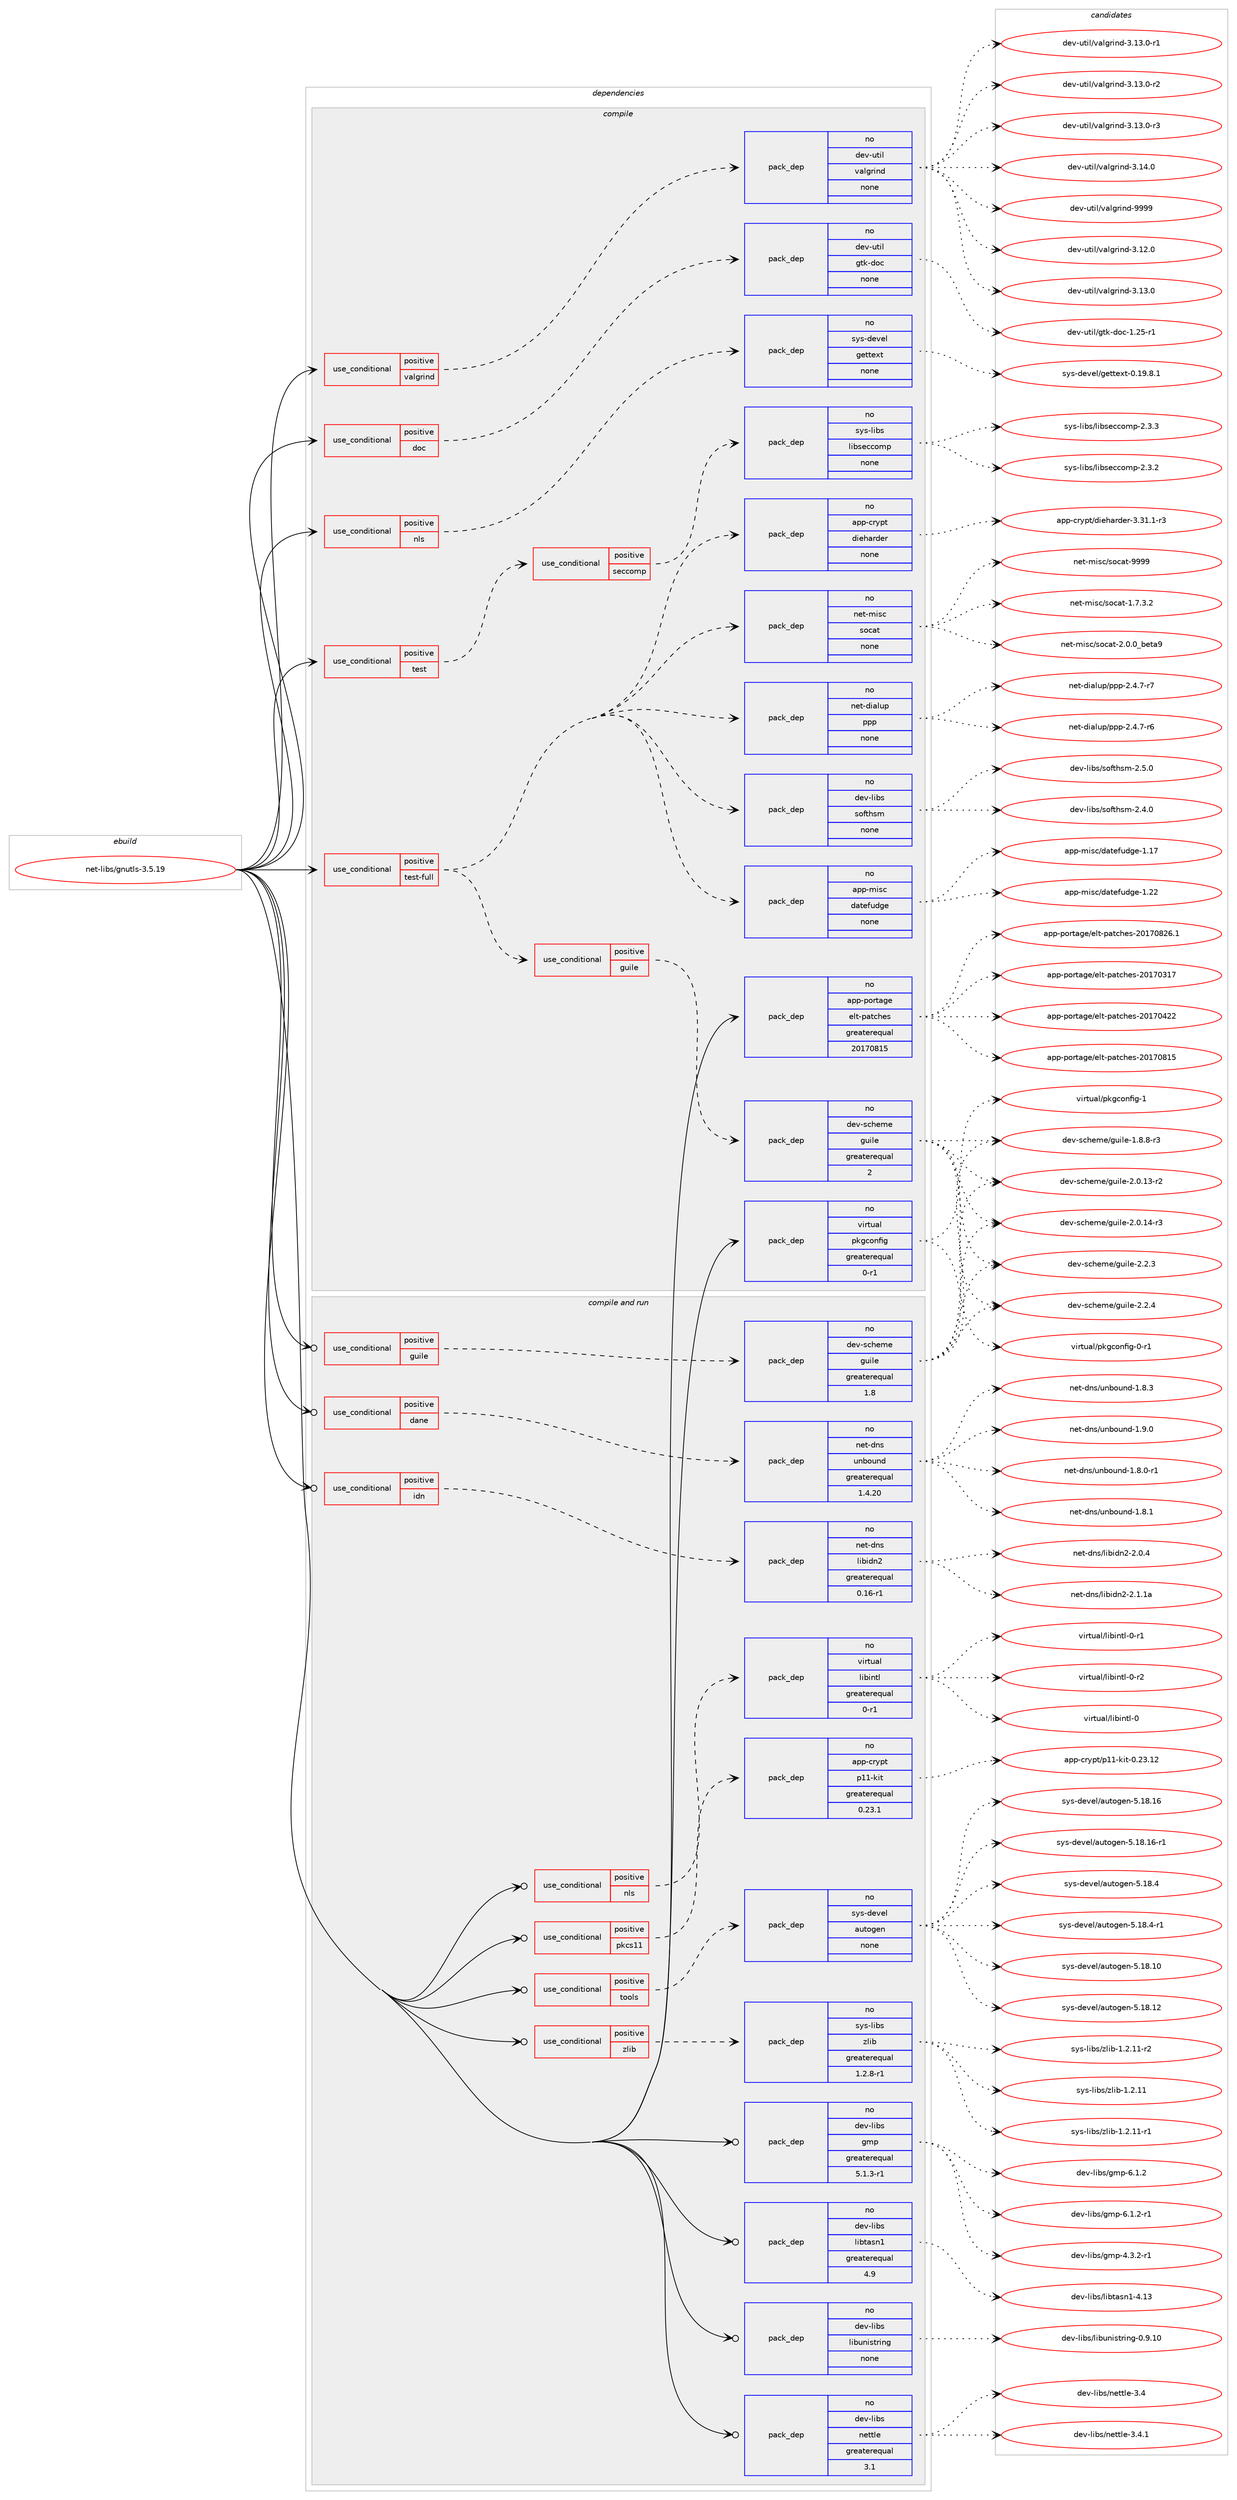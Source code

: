 digraph prolog {

# *************
# Graph options
# *************

newrank=true;
concentrate=true;
compound=true;
graph [rankdir=LR,fontname=Helvetica,fontsize=10,ranksep=1.5];#, ranksep=2.5, nodesep=0.2];
edge  [arrowhead=vee];
node  [fontname=Helvetica,fontsize=10];

# **********
# The ebuild
# **********

subgraph cluster_leftcol {
color=gray;
rank=same;
label=<<i>ebuild</i>>;
id [label="net-libs/gnutls-3.5.19", color=red, width=4, href="../net-libs/gnutls-3.5.19.svg"];
}

# ****************
# The dependencies
# ****************

subgraph cluster_midcol {
color=gray;
label=<<i>dependencies</i>>;
subgraph cluster_compile {
fillcolor="#eeeeee";
style=filled;
label=<<i>compile</i>>;
subgraph cond445964 {
dependency1658531 [label=<<TABLE BORDER="0" CELLBORDER="1" CELLSPACING="0" CELLPADDING="4"><TR><TD ROWSPAN="3" CELLPADDING="10">use_conditional</TD></TR><TR><TD>positive</TD></TR><TR><TD>doc</TD></TR></TABLE>>, shape=none, color=red];
subgraph pack1185688 {
dependency1658532 [label=<<TABLE BORDER="0" CELLBORDER="1" CELLSPACING="0" CELLPADDING="4" WIDTH="220"><TR><TD ROWSPAN="6" CELLPADDING="30">pack_dep</TD></TR><TR><TD WIDTH="110">no</TD></TR><TR><TD>dev-util</TD></TR><TR><TD>gtk-doc</TD></TR><TR><TD>none</TD></TR><TR><TD></TD></TR></TABLE>>, shape=none, color=blue];
}
dependency1658531:e -> dependency1658532:w [weight=20,style="dashed",arrowhead="vee"];
}
id:e -> dependency1658531:w [weight=20,style="solid",arrowhead="vee"];
subgraph cond445965 {
dependency1658533 [label=<<TABLE BORDER="0" CELLBORDER="1" CELLSPACING="0" CELLPADDING="4"><TR><TD ROWSPAN="3" CELLPADDING="10">use_conditional</TD></TR><TR><TD>positive</TD></TR><TR><TD>nls</TD></TR></TABLE>>, shape=none, color=red];
subgraph pack1185689 {
dependency1658534 [label=<<TABLE BORDER="0" CELLBORDER="1" CELLSPACING="0" CELLPADDING="4" WIDTH="220"><TR><TD ROWSPAN="6" CELLPADDING="30">pack_dep</TD></TR><TR><TD WIDTH="110">no</TD></TR><TR><TD>sys-devel</TD></TR><TR><TD>gettext</TD></TR><TR><TD>none</TD></TR><TR><TD></TD></TR></TABLE>>, shape=none, color=blue];
}
dependency1658533:e -> dependency1658534:w [weight=20,style="dashed",arrowhead="vee"];
}
id:e -> dependency1658533:w [weight=20,style="solid",arrowhead="vee"];
subgraph cond445966 {
dependency1658535 [label=<<TABLE BORDER="0" CELLBORDER="1" CELLSPACING="0" CELLPADDING="4"><TR><TD ROWSPAN="3" CELLPADDING="10">use_conditional</TD></TR><TR><TD>positive</TD></TR><TR><TD>test</TD></TR></TABLE>>, shape=none, color=red];
subgraph cond445967 {
dependency1658536 [label=<<TABLE BORDER="0" CELLBORDER="1" CELLSPACING="0" CELLPADDING="4"><TR><TD ROWSPAN="3" CELLPADDING="10">use_conditional</TD></TR><TR><TD>positive</TD></TR><TR><TD>seccomp</TD></TR></TABLE>>, shape=none, color=red];
subgraph pack1185690 {
dependency1658537 [label=<<TABLE BORDER="0" CELLBORDER="1" CELLSPACING="0" CELLPADDING="4" WIDTH="220"><TR><TD ROWSPAN="6" CELLPADDING="30">pack_dep</TD></TR><TR><TD WIDTH="110">no</TD></TR><TR><TD>sys-libs</TD></TR><TR><TD>libseccomp</TD></TR><TR><TD>none</TD></TR><TR><TD></TD></TR></TABLE>>, shape=none, color=blue];
}
dependency1658536:e -> dependency1658537:w [weight=20,style="dashed",arrowhead="vee"];
}
dependency1658535:e -> dependency1658536:w [weight=20,style="dashed",arrowhead="vee"];
}
id:e -> dependency1658535:w [weight=20,style="solid",arrowhead="vee"];
subgraph cond445968 {
dependency1658538 [label=<<TABLE BORDER="0" CELLBORDER="1" CELLSPACING="0" CELLPADDING="4"><TR><TD ROWSPAN="3" CELLPADDING="10">use_conditional</TD></TR><TR><TD>positive</TD></TR><TR><TD>test-full</TD></TR></TABLE>>, shape=none, color=red];
subgraph cond445969 {
dependency1658539 [label=<<TABLE BORDER="0" CELLBORDER="1" CELLSPACING="0" CELLPADDING="4"><TR><TD ROWSPAN="3" CELLPADDING="10">use_conditional</TD></TR><TR><TD>positive</TD></TR><TR><TD>guile</TD></TR></TABLE>>, shape=none, color=red];
subgraph pack1185691 {
dependency1658540 [label=<<TABLE BORDER="0" CELLBORDER="1" CELLSPACING="0" CELLPADDING="4" WIDTH="220"><TR><TD ROWSPAN="6" CELLPADDING="30">pack_dep</TD></TR><TR><TD WIDTH="110">no</TD></TR><TR><TD>dev-scheme</TD></TR><TR><TD>guile</TD></TR><TR><TD>greaterequal</TD></TR><TR><TD>2</TD></TR></TABLE>>, shape=none, color=blue];
}
dependency1658539:e -> dependency1658540:w [weight=20,style="dashed",arrowhead="vee"];
}
dependency1658538:e -> dependency1658539:w [weight=20,style="dashed",arrowhead="vee"];
subgraph pack1185692 {
dependency1658541 [label=<<TABLE BORDER="0" CELLBORDER="1" CELLSPACING="0" CELLPADDING="4" WIDTH="220"><TR><TD ROWSPAN="6" CELLPADDING="30">pack_dep</TD></TR><TR><TD WIDTH="110">no</TD></TR><TR><TD>app-crypt</TD></TR><TR><TD>dieharder</TD></TR><TR><TD>none</TD></TR><TR><TD></TD></TR></TABLE>>, shape=none, color=blue];
}
dependency1658538:e -> dependency1658541:w [weight=20,style="dashed",arrowhead="vee"];
subgraph pack1185693 {
dependency1658542 [label=<<TABLE BORDER="0" CELLBORDER="1" CELLSPACING="0" CELLPADDING="4" WIDTH="220"><TR><TD ROWSPAN="6" CELLPADDING="30">pack_dep</TD></TR><TR><TD WIDTH="110">no</TD></TR><TR><TD>app-misc</TD></TR><TR><TD>datefudge</TD></TR><TR><TD>none</TD></TR><TR><TD></TD></TR></TABLE>>, shape=none, color=blue];
}
dependency1658538:e -> dependency1658542:w [weight=20,style="dashed",arrowhead="vee"];
subgraph pack1185694 {
dependency1658543 [label=<<TABLE BORDER="0" CELLBORDER="1" CELLSPACING="0" CELLPADDING="4" WIDTH="220"><TR><TD ROWSPAN="6" CELLPADDING="30">pack_dep</TD></TR><TR><TD WIDTH="110">no</TD></TR><TR><TD>dev-libs</TD></TR><TR><TD>softhsm</TD></TR><TR><TD>none</TD></TR><TR><TD></TD></TR></TABLE>>, shape=none, color=blue];
}
dependency1658538:e -> dependency1658543:w [weight=20,style="dashed",arrowhead="vee"];
subgraph pack1185695 {
dependency1658544 [label=<<TABLE BORDER="0" CELLBORDER="1" CELLSPACING="0" CELLPADDING="4" WIDTH="220"><TR><TD ROWSPAN="6" CELLPADDING="30">pack_dep</TD></TR><TR><TD WIDTH="110">no</TD></TR><TR><TD>net-dialup</TD></TR><TR><TD>ppp</TD></TR><TR><TD>none</TD></TR><TR><TD></TD></TR></TABLE>>, shape=none, color=blue];
}
dependency1658538:e -> dependency1658544:w [weight=20,style="dashed",arrowhead="vee"];
subgraph pack1185696 {
dependency1658545 [label=<<TABLE BORDER="0" CELLBORDER="1" CELLSPACING="0" CELLPADDING="4" WIDTH="220"><TR><TD ROWSPAN="6" CELLPADDING="30">pack_dep</TD></TR><TR><TD WIDTH="110">no</TD></TR><TR><TD>net-misc</TD></TR><TR><TD>socat</TD></TR><TR><TD>none</TD></TR><TR><TD></TD></TR></TABLE>>, shape=none, color=blue];
}
dependency1658538:e -> dependency1658545:w [weight=20,style="dashed",arrowhead="vee"];
}
id:e -> dependency1658538:w [weight=20,style="solid",arrowhead="vee"];
subgraph cond445970 {
dependency1658546 [label=<<TABLE BORDER="0" CELLBORDER="1" CELLSPACING="0" CELLPADDING="4"><TR><TD ROWSPAN="3" CELLPADDING="10">use_conditional</TD></TR><TR><TD>positive</TD></TR><TR><TD>valgrind</TD></TR></TABLE>>, shape=none, color=red];
subgraph pack1185697 {
dependency1658547 [label=<<TABLE BORDER="0" CELLBORDER="1" CELLSPACING="0" CELLPADDING="4" WIDTH="220"><TR><TD ROWSPAN="6" CELLPADDING="30">pack_dep</TD></TR><TR><TD WIDTH="110">no</TD></TR><TR><TD>dev-util</TD></TR><TR><TD>valgrind</TD></TR><TR><TD>none</TD></TR><TR><TD></TD></TR></TABLE>>, shape=none, color=blue];
}
dependency1658546:e -> dependency1658547:w [weight=20,style="dashed",arrowhead="vee"];
}
id:e -> dependency1658546:w [weight=20,style="solid",arrowhead="vee"];
subgraph pack1185698 {
dependency1658548 [label=<<TABLE BORDER="0" CELLBORDER="1" CELLSPACING="0" CELLPADDING="4" WIDTH="220"><TR><TD ROWSPAN="6" CELLPADDING="30">pack_dep</TD></TR><TR><TD WIDTH="110">no</TD></TR><TR><TD>app-portage</TD></TR><TR><TD>elt-patches</TD></TR><TR><TD>greaterequal</TD></TR><TR><TD>20170815</TD></TR></TABLE>>, shape=none, color=blue];
}
id:e -> dependency1658548:w [weight=20,style="solid",arrowhead="vee"];
subgraph pack1185699 {
dependency1658549 [label=<<TABLE BORDER="0" CELLBORDER="1" CELLSPACING="0" CELLPADDING="4" WIDTH="220"><TR><TD ROWSPAN="6" CELLPADDING="30">pack_dep</TD></TR><TR><TD WIDTH="110">no</TD></TR><TR><TD>virtual</TD></TR><TR><TD>pkgconfig</TD></TR><TR><TD>greaterequal</TD></TR><TR><TD>0-r1</TD></TR></TABLE>>, shape=none, color=blue];
}
id:e -> dependency1658549:w [weight=20,style="solid",arrowhead="vee"];
}
subgraph cluster_compileandrun {
fillcolor="#eeeeee";
style=filled;
label=<<i>compile and run</i>>;
subgraph cond445971 {
dependency1658550 [label=<<TABLE BORDER="0" CELLBORDER="1" CELLSPACING="0" CELLPADDING="4"><TR><TD ROWSPAN="3" CELLPADDING="10">use_conditional</TD></TR><TR><TD>positive</TD></TR><TR><TD>dane</TD></TR></TABLE>>, shape=none, color=red];
subgraph pack1185700 {
dependency1658551 [label=<<TABLE BORDER="0" CELLBORDER="1" CELLSPACING="0" CELLPADDING="4" WIDTH="220"><TR><TD ROWSPAN="6" CELLPADDING="30">pack_dep</TD></TR><TR><TD WIDTH="110">no</TD></TR><TR><TD>net-dns</TD></TR><TR><TD>unbound</TD></TR><TR><TD>greaterequal</TD></TR><TR><TD>1.4.20</TD></TR></TABLE>>, shape=none, color=blue];
}
dependency1658550:e -> dependency1658551:w [weight=20,style="dashed",arrowhead="vee"];
}
id:e -> dependency1658550:w [weight=20,style="solid",arrowhead="odotvee"];
subgraph cond445972 {
dependency1658552 [label=<<TABLE BORDER="0" CELLBORDER="1" CELLSPACING="0" CELLPADDING="4"><TR><TD ROWSPAN="3" CELLPADDING="10">use_conditional</TD></TR><TR><TD>positive</TD></TR><TR><TD>guile</TD></TR></TABLE>>, shape=none, color=red];
subgraph pack1185701 {
dependency1658553 [label=<<TABLE BORDER="0" CELLBORDER="1" CELLSPACING="0" CELLPADDING="4" WIDTH="220"><TR><TD ROWSPAN="6" CELLPADDING="30">pack_dep</TD></TR><TR><TD WIDTH="110">no</TD></TR><TR><TD>dev-scheme</TD></TR><TR><TD>guile</TD></TR><TR><TD>greaterequal</TD></TR><TR><TD>1.8</TD></TR></TABLE>>, shape=none, color=blue];
}
dependency1658552:e -> dependency1658553:w [weight=20,style="dashed",arrowhead="vee"];
}
id:e -> dependency1658552:w [weight=20,style="solid",arrowhead="odotvee"];
subgraph cond445973 {
dependency1658554 [label=<<TABLE BORDER="0" CELLBORDER="1" CELLSPACING="0" CELLPADDING="4"><TR><TD ROWSPAN="3" CELLPADDING="10">use_conditional</TD></TR><TR><TD>positive</TD></TR><TR><TD>idn</TD></TR></TABLE>>, shape=none, color=red];
subgraph pack1185702 {
dependency1658555 [label=<<TABLE BORDER="0" CELLBORDER="1" CELLSPACING="0" CELLPADDING="4" WIDTH="220"><TR><TD ROWSPAN="6" CELLPADDING="30">pack_dep</TD></TR><TR><TD WIDTH="110">no</TD></TR><TR><TD>net-dns</TD></TR><TR><TD>libidn2</TD></TR><TR><TD>greaterequal</TD></TR><TR><TD>0.16-r1</TD></TR></TABLE>>, shape=none, color=blue];
}
dependency1658554:e -> dependency1658555:w [weight=20,style="dashed",arrowhead="vee"];
}
id:e -> dependency1658554:w [weight=20,style="solid",arrowhead="odotvee"];
subgraph cond445974 {
dependency1658556 [label=<<TABLE BORDER="0" CELLBORDER="1" CELLSPACING="0" CELLPADDING="4"><TR><TD ROWSPAN="3" CELLPADDING="10">use_conditional</TD></TR><TR><TD>positive</TD></TR><TR><TD>nls</TD></TR></TABLE>>, shape=none, color=red];
subgraph pack1185703 {
dependency1658557 [label=<<TABLE BORDER="0" CELLBORDER="1" CELLSPACING="0" CELLPADDING="4" WIDTH="220"><TR><TD ROWSPAN="6" CELLPADDING="30">pack_dep</TD></TR><TR><TD WIDTH="110">no</TD></TR><TR><TD>virtual</TD></TR><TR><TD>libintl</TD></TR><TR><TD>greaterequal</TD></TR><TR><TD>0-r1</TD></TR></TABLE>>, shape=none, color=blue];
}
dependency1658556:e -> dependency1658557:w [weight=20,style="dashed",arrowhead="vee"];
}
id:e -> dependency1658556:w [weight=20,style="solid",arrowhead="odotvee"];
subgraph cond445975 {
dependency1658558 [label=<<TABLE BORDER="0" CELLBORDER="1" CELLSPACING="0" CELLPADDING="4"><TR><TD ROWSPAN="3" CELLPADDING="10">use_conditional</TD></TR><TR><TD>positive</TD></TR><TR><TD>pkcs11</TD></TR></TABLE>>, shape=none, color=red];
subgraph pack1185704 {
dependency1658559 [label=<<TABLE BORDER="0" CELLBORDER="1" CELLSPACING="0" CELLPADDING="4" WIDTH="220"><TR><TD ROWSPAN="6" CELLPADDING="30">pack_dep</TD></TR><TR><TD WIDTH="110">no</TD></TR><TR><TD>app-crypt</TD></TR><TR><TD>p11-kit</TD></TR><TR><TD>greaterequal</TD></TR><TR><TD>0.23.1</TD></TR></TABLE>>, shape=none, color=blue];
}
dependency1658558:e -> dependency1658559:w [weight=20,style="dashed",arrowhead="vee"];
}
id:e -> dependency1658558:w [weight=20,style="solid",arrowhead="odotvee"];
subgraph cond445976 {
dependency1658560 [label=<<TABLE BORDER="0" CELLBORDER="1" CELLSPACING="0" CELLPADDING="4"><TR><TD ROWSPAN="3" CELLPADDING="10">use_conditional</TD></TR><TR><TD>positive</TD></TR><TR><TD>tools</TD></TR></TABLE>>, shape=none, color=red];
subgraph pack1185705 {
dependency1658561 [label=<<TABLE BORDER="0" CELLBORDER="1" CELLSPACING="0" CELLPADDING="4" WIDTH="220"><TR><TD ROWSPAN="6" CELLPADDING="30">pack_dep</TD></TR><TR><TD WIDTH="110">no</TD></TR><TR><TD>sys-devel</TD></TR><TR><TD>autogen</TD></TR><TR><TD>none</TD></TR><TR><TD></TD></TR></TABLE>>, shape=none, color=blue];
}
dependency1658560:e -> dependency1658561:w [weight=20,style="dashed",arrowhead="vee"];
}
id:e -> dependency1658560:w [weight=20,style="solid",arrowhead="odotvee"];
subgraph cond445977 {
dependency1658562 [label=<<TABLE BORDER="0" CELLBORDER="1" CELLSPACING="0" CELLPADDING="4"><TR><TD ROWSPAN="3" CELLPADDING="10">use_conditional</TD></TR><TR><TD>positive</TD></TR><TR><TD>zlib</TD></TR></TABLE>>, shape=none, color=red];
subgraph pack1185706 {
dependency1658563 [label=<<TABLE BORDER="0" CELLBORDER="1" CELLSPACING="0" CELLPADDING="4" WIDTH="220"><TR><TD ROWSPAN="6" CELLPADDING="30">pack_dep</TD></TR><TR><TD WIDTH="110">no</TD></TR><TR><TD>sys-libs</TD></TR><TR><TD>zlib</TD></TR><TR><TD>greaterequal</TD></TR><TR><TD>1.2.8-r1</TD></TR></TABLE>>, shape=none, color=blue];
}
dependency1658562:e -> dependency1658563:w [weight=20,style="dashed",arrowhead="vee"];
}
id:e -> dependency1658562:w [weight=20,style="solid",arrowhead="odotvee"];
subgraph pack1185707 {
dependency1658564 [label=<<TABLE BORDER="0" CELLBORDER="1" CELLSPACING="0" CELLPADDING="4" WIDTH="220"><TR><TD ROWSPAN="6" CELLPADDING="30">pack_dep</TD></TR><TR><TD WIDTH="110">no</TD></TR><TR><TD>dev-libs</TD></TR><TR><TD>gmp</TD></TR><TR><TD>greaterequal</TD></TR><TR><TD>5.1.3-r1</TD></TR></TABLE>>, shape=none, color=blue];
}
id:e -> dependency1658564:w [weight=20,style="solid",arrowhead="odotvee"];
subgraph pack1185708 {
dependency1658565 [label=<<TABLE BORDER="0" CELLBORDER="1" CELLSPACING="0" CELLPADDING="4" WIDTH="220"><TR><TD ROWSPAN="6" CELLPADDING="30">pack_dep</TD></TR><TR><TD WIDTH="110">no</TD></TR><TR><TD>dev-libs</TD></TR><TR><TD>libtasn1</TD></TR><TR><TD>greaterequal</TD></TR><TR><TD>4.9</TD></TR></TABLE>>, shape=none, color=blue];
}
id:e -> dependency1658565:w [weight=20,style="solid",arrowhead="odotvee"];
subgraph pack1185709 {
dependency1658566 [label=<<TABLE BORDER="0" CELLBORDER="1" CELLSPACING="0" CELLPADDING="4" WIDTH="220"><TR><TD ROWSPAN="6" CELLPADDING="30">pack_dep</TD></TR><TR><TD WIDTH="110">no</TD></TR><TR><TD>dev-libs</TD></TR><TR><TD>libunistring</TD></TR><TR><TD>none</TD></TR><TR><TD></TD></TR></TABLE>>, shape=none, color=blue];
}
id:e -> dependency1658566:w [weight=20,style="solid",arrowhead="odotvee"];
subgraph pack1185710 {
dependency1658567 [label=<<TABLE BORDER="0" CELLBORDER="1" CELLSPACING="0" CELLPADDING="4" WIDTH="220"><TR><TD ROWSPAN="6" CELLPADDING="30">pack_dep</TD></TR><TR><TD WIDTH="110">no</TD></TR><TR><TD>dev-libs</TD></TR><TR><TD>nettle</TD></TR><TR><TD>greaterequal</TD></TR><TR><TD>3.1</TD></TR></TABLE>>, shape=none, color=blue];
}
id:e -> dependency1658567:w [weight=20,style="solid",arrowhead="odotvee"];
}
subgraph cluster_run {
fillcolor="#eeeeee";
style=filled;
label=<<i>run</i>>;
}
}

# **************
# The candidates
# **************

subgraph cluster_choices {
rank=same;
color=gray;
label=<<i>candidates</i>>;

subgraph choice1185688 {
color=black;
nodesep=1;
choice1001011184511711610510847103116107451001119945494650534511449 [label="dev-util/gtk-doc-1.25-r1", color=red, width=4,href="../dev-util/gtk-doc-1.25-r1.svg"];
dependency1658532:e -> choice1001011184511711610510847103116107451001119945494650534511449:w [style=dotted,weight="100"];
}
subgraph choice1185689 {
color=black;
nodesep=1;
choice1151211154510010111810110847103101116116101120116454846495746564649 [label="sys-devel/gettext-0.19.8.1", color=red, width=4,href="../sys-devel/gettext-0.19.8.1.svg"];
dependency1658534:e -> choice1151211154510010111810110847103101116116101120116454846495746564649:w [style=dotted,weight="100"];
}
subgraph choice1185690 {
color=black;
nodesep=1;
choice115121115451081059811547108105981151019999111109112455046514650 [label="sys-libs/libseccomp-2.3.2", color=red, width=4,href="../sys-libs/libseccomp-2.3.2.svg"];
choice115121115451081059811547108105981151019999111109112455046514651 [label="sys-libs/libseccomp-2.3.3", color=red, width=4,href="../sys-libs/libseccomp-2.3.3.svg"];
dependency1658537:e -> choice115121115451081059811547108105981151019999111109112455046514650:w [style=dotted,weight="100"];
dependency1658537:e -> choice115121115451081059811547108105981151019999111109112455046514651:w [style=dotted,weight="100"];
}
subgraph choice1185691 {
color=black;
nodesep=1;
choice1001011184511599104101109101471031171051081014549465646564511451 [label="dev-scheme/guile-1.8.8-r3", color=red, width=4,href="../dev-scheme/guile-1.8.8-r3.svg"];
choice100101118451159910410110910147103117105108101455046484649514511450 [label="dev-scheme/guile-2.0.13-r2", color=red, width=4,href="../dev-scheme/guile-2.0.13-r2.svg"];
choice100101118451159910410110910147103117105108101455046484649524511451 [label="dev-scheme/guile-2.0.14-r3", color=red, width=4,href="../dev-scheme/guile-2.0.14-r3.svg"];
choice100101118451159910410110910147103117105108101455046504651 [label="dev-scheme/guile-2.2.3", color=red, width=4,href="../dev-scheme/guile-2.2.3.svg"];
choice100101118451159910410110910147103117105108101455046504652 [label="dev-scheme/guile-2.2.4", color=red, width=4,href="../dev-scheme/guile-2.2.4.svg"];
dependency1658540:e -> choice1001011184511599104101109101471031171051081014549465646564511451:w [style=dotted,weight="100"];
dependency1658540:e -> choice100101118451159910410110910147103117105108101455046484649514511450:w [style=dotted,weight="100"];
dependency1658540:e -> choice100101118451159910410110910147103117105108101455046484649524511451:w [style=dotted,weight="100"];
dependency1658540:e -> choice100101118451159910410110910147103117105108101455046504651:w [style=dotted,weight="100"];
dependency1658540:e -> choice100101118451159910410110910147103117105108101455046504652:w [style=dotted,weight="100"];
}
subgraph choice1185692 {
color=black;
nodesep=1;
choice9711211245991141211121164710010510110497114100101114455146514946494511451 [label="app-crypt/dieharder-3.31.1-r3", color=red, width=4,href="../app-crypt/dieharder-3.31.1-r3.svg"];
dependency1658541:e -> choice9711211245991141211121164710010510110497114100101114455146514946494511451:w [style=dotted,weight="100"];
}
subgraph choice1185693 {
color=black;
nodesep=1;
choice97112112451091051159947100971161011021171001031014549464955 [label="app-misc/datefudge-1.17", color=red, width=4,href="../app-misc/datefudge-1.17.svg"];
choice97112112451091051159947100971161011021171001031014549465050 [label="app-misc/datefudge-1.22", color=red, width=4,href="../app-misc/datefudge-1.22.svg"];
dependency1658542:e -> choice97112112451091051159947100971161011021171001031014549464955:w [style=dotted,weight="100"];
dependency1658542:e -> choice97112112451091051159947100971161011021171001031014549465050:w [style=dotted,weight="100"];
}
subgraph choice1185694 {
color=black;
nodesep=1;
choice100101118451081059811547115111102116104115109455046524648 [label="dev-libs/softhsm-2.4.0", color=red, width=4,href="../dev-libs/softhsm-2.4.0.svg"];
choice100101118451081059811547115111102116104115109455046534648 [label="dev-libs/softhsm-2.5.0", color=red, width=4,href="../dev-libs/softhsm-2.5.0.svg"];
dependency1658543:e -> choice100101118451081059811547115111102116104115109455046524648:w [style=dotted,weight="100"];
dependency1658543:e -> choice100101118451081059811547115111102116104115109455046534648:w [style=dotted,weight="100"];
}
subgraph choice1185695 {
color=black;
nodesep=1;
choice1101011164510010597108117112471121121124550465246554511454 [label="net-dialup/ppp-2.4.7-r6", color=red, width=4,href="../net-dialup/ppp-2.4.7-r6.svg"];
choice1101011164510010597108117112471121121124550465246554511455 [label="net-dialup/ppp-2.4.7-r7", color=red, width=4,href="../net-dialup/ppp-2.4.7-r7.svg"];
dependency1658544:e -> choice1101011164510010597108117112471121121124550465246554511454:w [style=dotted,weight="100"];
dependency1658544:e -> choice1101011164510010597108117112471121121124550465246554511455:w [style=dotted,weight="100"];
}
subgraph choice1185696 {
color=black;
nodesep=1;
choice11010111645109105115994711511199971164549465546514650 [label="net-misc/socat-1.7.3.2", color=red, width=4,href="../net-misc/socat-1.7.3.2.svg"];
choice110101116451091051159947115111999711645504648464895981011169757 [label="net-misc/socat-2.0.0_beta9", color=red, width=4,href="../net-misc/socat-2.0.0_beta9.svg"];
choice11010111645109105115994711511199971164557575757 [label="net-misc/socat-9999", color=red, width=4,href="../net-misc/socat-9999.svg"];
dependency1658545:e -> choice11010111645109105115994711511199971164549465546514650:w [style=dotted,weight="100"];
dependency1658545:e -> choice110101116451091051159947115111999711645504648464895981011169757:w [style=dotted,weight="100"];
dependency1658545:e -> choice11010111645109105115994711511199971164557575757:w [style=dotted,weight="100"];
}
subgraph choice1185697 {
color=black;
nodesep=1;
choice10010111845117116105108471189710810311410511010045514649504648 [label="dev-util/valgrind-3.12.0", color=red, width=4,href="../dev-util/valgrind-3.12.0.svg"];
choice10010111845117116105108471189710810311410511010045514649514648 [label="dev-util/valgrind-3.13.0", color=red, width=4,href="../dev-util/valgrind-3.13.0.svg"];
choice100101118451171161051084711897108103114105110100455146495146484511449 [label="dev-util/valgrind-3.13.0-r1", color=red, width=4,href="../dev-util/valgrind-3.13.0-r1.svg"];
choice100101118451171161051084711897108103114105110100455146495146484511450 [label="dev-util/valgrind-3.13.0-r2", color=red, width=4,href="../dev-util/valgrind-3.13.0-r2.svg"];
choice100101118451171161051084711897108103114105110100455146495146484511451 [label="dev-util/valgrind-3.13.0-r3", color=red, width=4,href="../dev-util/valgrind-3.13.0-r3.svg"];
choice10010111845117116105108471189710810311410511010045514649524648 [label="dev-util/valgrind-3.14.0", color=red, width=4,href="../dev-util/valgrind-3.14.0.svg"];
choice1001011184511711610510847118971081031141051101004557575757 [label="dev-util/valgrind-9999", color=red, width=4,href="../dev-util/valgrind-9999.svg"];
dependency1658547:e -> choice10010111845117116105108471189710810311410511010045514649504648:w [style=dotted,weight="100"];
dependency1658547:e -> choice10010111845117116105108471189710810311410511010045514649514648:w [style=dotted,weight="100"];
dependency1658547:e -> choice100101118451171161051084711897108103114105110100455146495146484511449:w [style=dotted,weight="100"];
dependency1658547:e -> choice100101118451171161051084711897108103114105110100455146495146484511450:w [style=dotted,weight="100"];
dependency1658547:e -> choice100101118451171161051084711897108103114105110100455146495146484511451:w [style=dotted,weight="100"];
dependency1658547:e -> choice10010111845117116105108471189710810311410511010045514649524648:w [style=dotted,weight="100"];
dependency1658547:e -> choice1001011184511711610510847118971081031141051101004557575757:w [style=dotted,weight="100"];
}
subgraph choice1185698 {
color=black;
nodesep=1;
choice97112112451121111141169710310147101108116451129711699104101115455048495548514955 [label="app-portage/elt-patches-20170317", color=red, width=4,href="../app-portage/elt-patches-20170317.svg"];
choice97112112451121111141169710310147101108116451129711699104101115455048495548525050 [label="app-portage/elt-patches-20170422", color=red, width=4,href="../app-portage/elt-patches-20170422.svg"];
choice97112112451121111141169710310147101108116451129711699104101115455048495548564953 [label="app-portage/elt-patches-20170815", color=red, width=4,href="../app-portage/elt-patches-20170815.svg"];
choice971121124511211111411697103101471011081164511297116991041011154550484955485650544649 [label="app-portage/elt-patches-20170826.1", color=red, width=4,href="../app-portage/elt-patches-20170826.1.svg"];
dependency1658548:e -> choice97112112451121111141169710310147101108116451129711699104101115455048495548514955:w [style=dotted,weight="100"];
dependency1658548:e -> choice97112112451121111141169710310147101108116451129711699104101115455048495548525050:w [style=dotted,weight="100"];
dependency1658548:e -> choice97112112451121111141169710310147101108116451129711699104101115455048495548564953:w [style=dotted,weight="100"];
dependency1658548:e -> choice971121124511211111411697103101471011081164511297116991041011154550484955485650544649:w [style=dotted,weight="100"];
}
subgraph choice1185699 {
color=black;
nodesep=1;
choice11810511411611797108471121071039911111010210510345484511449 [label="virtual/pkgconfig-0-r1", color=red, width=4,href="../virtual/pkgconfig-0-r1.svg"];
choice1181051141161179710847112107103991111101021051034549 [label="virtual/pkgconfig-1", color=red, width=4,href="../virtual/pkgconfig-1.svg"];
dependency1658549:e -> choice11810511411611797108471121071039911111010210510345484511449:w [style=dotted,weight="100"];
dependency1658549:e -> choice1181051141161179710847112107103991111101021051034549:w [style=dotted,weight="100"];
}
subgraph choice1185700 {
color=black;
nodesep=1;
choice1101011164510011011547117110981111171101004549465646484511449 [label="net-dns/unbound-1.8.0-r1", color=red, width=4,href="../net-dns/unbound-1.8.0-r1.svg"];
choice110101116451001101154711711098111117110100454946564649 [label="net-dns/unbound-1.8.1", color=red, width=4,href="../net-dns/unbound-1.8.1.svg"];
choice110101116451001101154711711098111117110100454946564651 [label="net-dns/unbound-1.8.3", color=red, width=4,href="../net-dns/unbound-1.8.3.svg"];
choice110101116451001101154711711098111117110100454946574648 [label="net-dns/unbound-1.9.0", color=red, width=4,href="../net-dns/unbound-1.9.0.svg"];
dependency1658551:e -> choice1101011164510011011547117110981111171101004549465646484511449:w [style=dotted,weight="100"];
dependency1658551:e -> choice110101116451001101154711711098111117110100454946564649:w [style=dotted,weight="100"];
dependency1658551:e -> choice110101116451001101154711711098111117110100454946564651:w [style=dotted,weight="100"];
dependency1658551:e -> choice110101116451001101154711711098111117110100454946574648:w [style=dotted,weight="100"];
}
subgraph choice1185701 {
color=black;
nodesep=1;
choice1001011184511599104101109101471031171051081014549465646564511451 [label="dev-scheme/guile-1.8.8-r3", color=red, width=4,href="../dev-scheme/guile-1.8.8-r3.svg"];
choice100101118451159910410110910147103117105108101455046484649514511450 [label="dev-scheme/guile-2.0.13-r2", color=red, width=4,href="../dev-scheme/guile-2.0.13-r2.svg"];
choice100101118451159910410110910147103117105108101455046484649524511451 [label="dev-scheme/guile-2.0.14-r3", color=red, width=4,href="../dev-scheme/guile-2.0.14-r3.svg"];
choice100101118451159910410110910147103117105108101455046504651 [label="dev-scheme/guile-2.2.3", color=red, width=4,href="../dev-scheme/guile-2.2.3.svg"];
choice100101118451159910410110910147103117105108101455046504652 [label="dev-scheme/guile-2.2.4", color=red, width=4,href="../dev-scheme/guile-2.2.4.svg"];
dependency1658553:e -> choice1001011184511599104101109101471031171051081014549465646564511451:w [style=dotted,weight="100"];
dependency1658553:e -> choice100101118451159910410110910147103117105108101455046484649514511450:w [style=dotted,weight="100"];
dependency1658553:e -> choice100101118451159910410110910147103117105108101455046484649524511451:w [style=dotted,weight="100"];
dependency1658553:e -> choice100101118451159910410110910147103117105108101455046504651:w [style=dotted,weight="100"];
dependency1658553:e -> choice100101118451159910410110910147103117105108101455046504652:w [style=dotted,weight="100"];
}
subgraph choice1185702 {
color=black;
nodesep=1;
choice11010111645100110115471081059810510011050455046484652 [label="net-dns/libidn2-2.0.4", color=red, width=4,href="../net-dns/libidn2-2.0.4.svg"];
choice1101011164510011011547108105981051001105045504649464997 [label="net-dns/libidn2-2.1.1a", color=red, width=4,href="../net-dns/libidn2-2.1.1a.svg"];
dependency1658555:e -> choice11010111645100110115471081059810510011050455046484652:w [style=dotted,weight="100"];
dependency1658555:e -> choice1101011164510011011547108105981051001105045504649464997:w [style=dotted,weight="100"];
}
subgraph choice1185703 {
color=black;
nodesep=1;
choice1181051141161179710847108105981051101161084548 [label="virtual/libintl-0", color=red, width=4,href="../virtual/libintl-0.svg"];
choice11810511411611797108471081059810511011610845484511449 [label="virtual/libintl-0-r1", color=red, width=4,href="../virtual/libintl-0-r1.svg"];
choice11810511411611797108471081059810511011610845484511450 [label="virtual/libintl-0-r2", color=red, width=4,href="../virtual/libintl-0-r2.svg"];
dependency1658557:e -> choice1181051141161179710847108105981051101161084548:w [style=dotted,weight="100"];
dependency1658557:e -> choice11810511411611797108471081059810511011610845484511449:w [style=dotted,weight="100"];
dependency1658557:e -> choice11810511411611797108471081059810511011610845484511450:w [style=dotted,weight="100"];
}
subgraph choice1185704 {
color=black;
nodesep=1;
choice971121124599114121112116471124949451071051164548465051464950 [label="app-crypt/p11-kit-0.23.12", color=red, width=4,href="../app-crypt/p11-kit-0.23.12.svg"];
dependency1658559:e -> choice971121124599114121112116471124949451071051164548465051464950:w [style=dotted,weight="100"];
}
subgraph choice1185705 {
color=black;
nodesep=1;
choice1151211154510010111810110847971171161111031011104553464956464948 [label="sys-devel/autogen-5.18.10", color=red, width=4,href="../sys-devel/autogen-5.18.10.svg"];
choice1151211154510010111810110847971171161111031011104553464956464950 [label="sys-devel/autogen-5.18.12", color=red, width=4,href="../sys-devel/autogen-5.18.12.svg"];
choice1151211154510010111810110847971171161111031011104553464956464954 [label="sys-devel/autogen-5.18.16", color=red, width=4,href="../sys-devel/autogen-5.18.16.svg"];
choice11512111545100101118101108479711711611110310111045534649564649544511449 [label="sys-devel/autogen-5.18.16-r1", color=red, width=4,href="../sys-devel/autogen-5.18.16-r1.svg"];
choice11512111545100101118101108479711711611110310111045534649564652 [label="sys-devel/autogen-5.18.4", color=red, width=4,href="../sys-devel/autogen-5.18.4.svg"];
choice115121115451001011181011084797117116111103101110455346495646524511449 [label="sys-devel/autogen-5.18.4-r1", color=red, width=4,href="../sys-devel/autogen-5.18.4-r1.svg"];
dependency1658561:e -> choice1151211154510010111810110847971171161111031011104553464956464948:w [style=dotted,weight="100"];
dependency1658561:e -> choice1151211154510010111810110847971171161111031011104553464956464950:w [style=dotted,weight="100"];
dependency1658561:e -> choice1151211154510010111810110847971171161111031011104553464956464954:w [style=dotted,weight="100"];
dependency1658561:e -> choice11512111545100101118101108479711711611110310111045534649564649544511449:w [style=dotted,weight="100"];
dependency1658561:e -> choice11512111545100101118101108479711711611110310111045534649564652:w [style=dotted,weight="100"];
dependency1658561:e -> choice115121115451001011181011084797117116111103101110455346495646524511449:w [style=dotted,weight="100"];
}
subgraph choice1185706 {
color=black;
nodesep=1;
choice1151211154510810598115471221081059845494650464949 [label="sys-libs/zlib-1.2.11", color=red, width=4,href="../sys-libs/zlib-1.2.11.svg"];
choice11512111545108105981154712210810598454946504649494511449 [label="sys-libs/zlib-1.2.11-r1", color=red, width=4,href="../sys-libs/zlib-1.2.11-r1.svg"];
choice11512111545108105981154712210810598454946504649494511450 [label="sys-libs/zlib-1.2.11-r2", color=red, width=4,href="../sys-libs/zlib-1.2.11-r2.svg"];
dependency1658563:e -> choice1151211154510810598115471221081059845494650464949:w [style=dotted,weight="100"];
dependency1658563:e -> choice11512111545108105981154712210810598454946504649494511449:w [style=dotted,weight="100"];
dependency1658563:e -> choice11512111545108105981154712210810598454946504649494511450:w [style=dotted,weight="100"];
}
subgraph choice1185707 {
color=black;
nodesep=1;
choice1001011184510810598115471031091124552465146504511449 [label="dev-libs/gmp-4.3.2-r1", color=red, width=4,href="../dev-libs/gmp-4.3.2-r1.svg"];
choice100101118451081059811547103109112455446494650 [label="dev-libs/gmp-6.1.2", color=red, width=4,href="../dev-libs/gmp-6.1.2.svg"];
choice1001011184510810598115471031091124554464946504511449 [label="dev-libs/gmp-6.1.2-r1", color=red, width=4,href="../dev-libs/gmp-6.1.2-r1.svg"];
dependency1658564:e -> choice1001011184510810598115471031091124552465146504511449:w [style=dotted,weight="100"];
dependency1658564:e -> choice100101118451081059811547103109112455446494650:w [style=dotted,weight="100"];
dependency1658564:e -> choice1001011184510810598115471031091124554464946504511449:w [style=dotted,weight="100"];
}
subgraph choice1185708 {
color=black;
nodesep=1;
choice1001011184510810598115471081059811697115110494552464951 [label="dev-libs/libtasn1-4.13", color=red, width=4,href="../dev-libs/libtasn1-4.13.svg"];
dependency1658565:e -> choice1001011184510810598115471081059811697115110494552464951:w [style=dotted,weight="100"];
}
subgraph choice1185709 {
color=black;
nodesep=1;
choice1001011184510810598115471081059811711010511511611410511010345484657464948 [label="dev-libs/libunistring-0.9.10", color=red, width=4,href="../dev-libs/libunistring-0.9.10.svg"];
dependency1658566:e -> choice1001011184510810598115471081059811711010511511611410511010345484657464948:w [style=dotted,weight="100"];
}
subgraph choice1185710 {
color=black;
nodesep=1;
choice10010111845108105981154711010111611610810145514652 [label="dev-libs/nettle-3.4", color=red, width=4,href="../dev-libs/nettle-3.4.svg"];
choice100101118451081059811547110101116116108101455146524649 [label="dev-libs/nettle-3.4.1", color=red, width=4,href="../dev-libs/nettle-3.4.1.svg"];
dependency1658567:e -> choice10010111845108105981154711010111611610810145514652:w [style=dotted,weight="100"];
dependency1658567:e -> choice100101118451081059811547110101116116108101455146524649:w [style=dotted,weight="100"];
}
}

}
